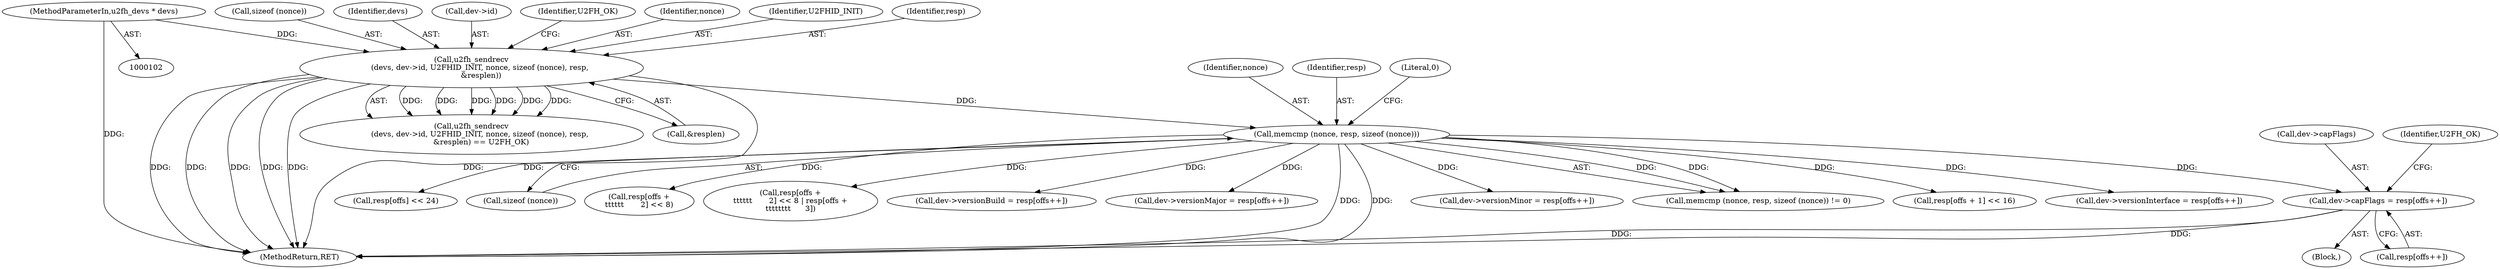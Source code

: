 digraph "0_libu2f-host_e4bb58cc8b6202a421e65f8230217d8ae6e16eb5@array" {
"1000231" [label="(Call,dev->capFlags = resp[offs++])"];
"1000156" [label="(Call,memcmp (nonce, resp, sizeof (nonce)))"];
"1000128" [label="(Call,u2fh_sendrecv\n       (devs, dev->id, U2FHID_INIT, nonce, sizeof (nonce), resp,\n        &resplen))"];
"1000103" [label="(MethodParameterIn,u2fh_devs * devs)"];
"1000135" [label="(Call,sizeof (nonce))"];
"1000157" [label="(Identifier,nonce)"];
"1000138" [label="(Call,&resplen)"];
"1000129" [label="(Identifier,devs)"];
"1000128" [label="(Call,u2fh_sendrecv\n       (devs, dev->id, U2FHID_INIT, nonce, sizeof (nonce), resp,\n        &resplen))"];
"1000103" [label="(MethodParameterIn,u2fh_devs * devs)"];
"1000156" [label="(Call,memcmp (nonce, resp, sizeof (nonce)))"];
"1000245" [label="(MethodReturn,RET)"];
"1000158" [label="(Identifier,resp)"];
"1000215" [label="(Call,dev->versionMinor = resp[offs++])"];
"1000161" [label="(Literal,0)"];
"1000127" [label="(Call,u2fh_sendrecv\n       (devs, dev->id, U2FHID_INIT, nonce, sizeof (nonce), resp,\n        &resplen) == U2FH_OK)"];
"1000155" [label="(Call,memcmp (nonce, resp, sizeof (nonce)) != 0)"];
"1000176" [label="(Call,resp[offs + 1] << 16)"];
"1000199" [label="(Call,dev->versionInterface = resp[offs++])"];
"1000232" [label="(Call,dev->capFlags)"];
"1000130" [label="(Call,dev->id)"];
"1000170" [label="(Call,resp[offs] << 24)"];
"1000140" [label="(Identifier,U2FH_OK)"];
"1000134" [label="(Identifier,nonce)"];
"1000159" [label="(Call,sizeof (nonce))"];
"1000133" [label="(Identifier,U2FHID_INIT)"];
"1000184" [label="(Call,resp[offs +\n\t\t\t\t\t\t       2] << 8)"];
"1000141" [label="(Block,)"];
"1000183" [label="(Call,resp[offs +\n\t\t\t\t\t\t       2] << 8 | resp[offs +\n\t\t\t\t\t\t\t\t      3])"];
"1000223" [label="(Call,dev->versionBuild = resp[offs++])"];
"1000244" [label="(Identifier,U2FH_OK)"];
"1000235" [label="(Call,resp[offs++])"];
"1000207" [label="(Call,dev->versionMajor = resp[offs++])"];
"1000137" [label="(Identifier,resp)"];
"1000231" [label="(Call,dev->capFlags = resp[offs++])"];
"1000231" -> "1000141"  [label="AST: "];
"1000231" -> "1000235"  [label="CFG: "];
"1000232" -> "1000231"  [label="AST: "];
"1000235" -> "1000231"  [label="AST: "];
"1000244" -> "1000231"  [label="CFG: "];
"1000231" -> "1000245"  [label="DDG: "];
"1000231" -> "1000245"  [label="DDG: "];
"1000156" -> "1000231"  [label="DDG: "];
"1000156" -> "1000155"  [label="AST: "];
"1000156" -> "1000159"  [label="CFG: "];
"1000157" -> "1000156"  [label="AST: "];
"1000158" -> "1000156"  [label="AST: "];
"1000159" -> "1000156"  [label="AST: "];
"1000161" -> "1000156"  [label="CFG: "];
"1000156" -> "1000245"  [label="DDG: "];
"1000156" -> "1000245"  [label="DDG: "];
"1000156" -> "1000155"  [label="DDG: "];
"1000156" -> "1000155"  [label="DDG: "];
"1000128" -> "1000156"  [label="DDG: "];
"1000156" -> "1000170"  [label="DDG: "];
"1000156" -> "1000176"  [label="DDG: "];
"1000156" -> "1000184"  [label="DDG: "];
"1000156" -> "1000183"  [label="DDG: "];
"1000156" -> "1000199"  [label="DDG: "];
"1000156" -> "1000207"  [label="DDG: "];
"1000156" -> "1000215"  [label="DDG: "];
"1000156" -> "1000223"  [label="DDG: "];
"1000128" -> "1000127"  [label="AST: "];
"1000128" -> "1000138"  [label="CFG: "];
"1000129" -> "1000128"  [label="AST: "];
"1000130" -> "1000128"  [label="AST: "];
"1000133" -> "1000128"  [label="AST: "];
"1000134" -> "1000128"  [label="AST: "];
"1000135" -> "1000128"  [label="AST: "];
"1000137" -> "1000128"  [label="AST: "];
"1000138" -> "1000128"  [label="AST: "];
"1000140" -> "1000128"  [label="CFG: "];
"1000128" -> "1000245"  [label="DDG: "];
"1000128" -> "1000245"  [label="DDG: "];
"1000128" -> "1000245"  [label="DDG: "];
"1000128" -> "1000245"  [label="DDG: "];
"1000128" -> "1000245"  [label="DDG: "];
"1000128" -> "1000245"  [label="DDG: "];
"1000128" -> "1000127"  [label="DDG: "];
"1000128" -> "1000127"  [label="DDG: "];
"1000128" -> "1000127"  [label="DDG: "];
"1000128" -> "1000127"  [label="DDG: "];
"1000128" -> "1000127"  [label="DDG: "];
"1000128" -> "1000127"  [label="DDG: "];
"1000103" -> "1000128"  [label="DDG: "];
"1000103" -> "1000102"  [label="AST: "];
"1000103" -> "1000245"  [label="DDG: "];
}
